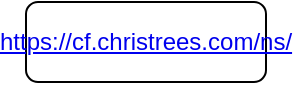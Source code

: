 <mxfile version="18.0.4" type="github">
  <diagram id="i45Jnl6WqJtwTIokn0Pu" name="Page-1">
    <mxGraphModel dx="1000" dy="639" grid="1" gridSize="10" guides="1" tooltips="1" connect="1" arrows="1" fold="1" page="1" pageScale="1" pageWidth="700" pageHeight="400" math="0" shadow="0">
      <root>
        <mxCell id="0" />
        <mxCell id="1" parent="0" />
        <mxCell id="DDmqfpyBkaif6NQhIt0c-1" value="&lt;a href=&quot;https://cf.christrees.com/ns/&quot;&gt;https://cf.christrees.com/ns/&lt;/a&gt;" style="rounded=1;whiteSpace=wrap;html=1;" vertex="1" parent="1">
          <mxGeometry x="280" y="160" width="120" height="40" as="geometry" />
        </mxCell>
      </root>
    </mxGraphModel>
  </diagram>
</mxfile>
